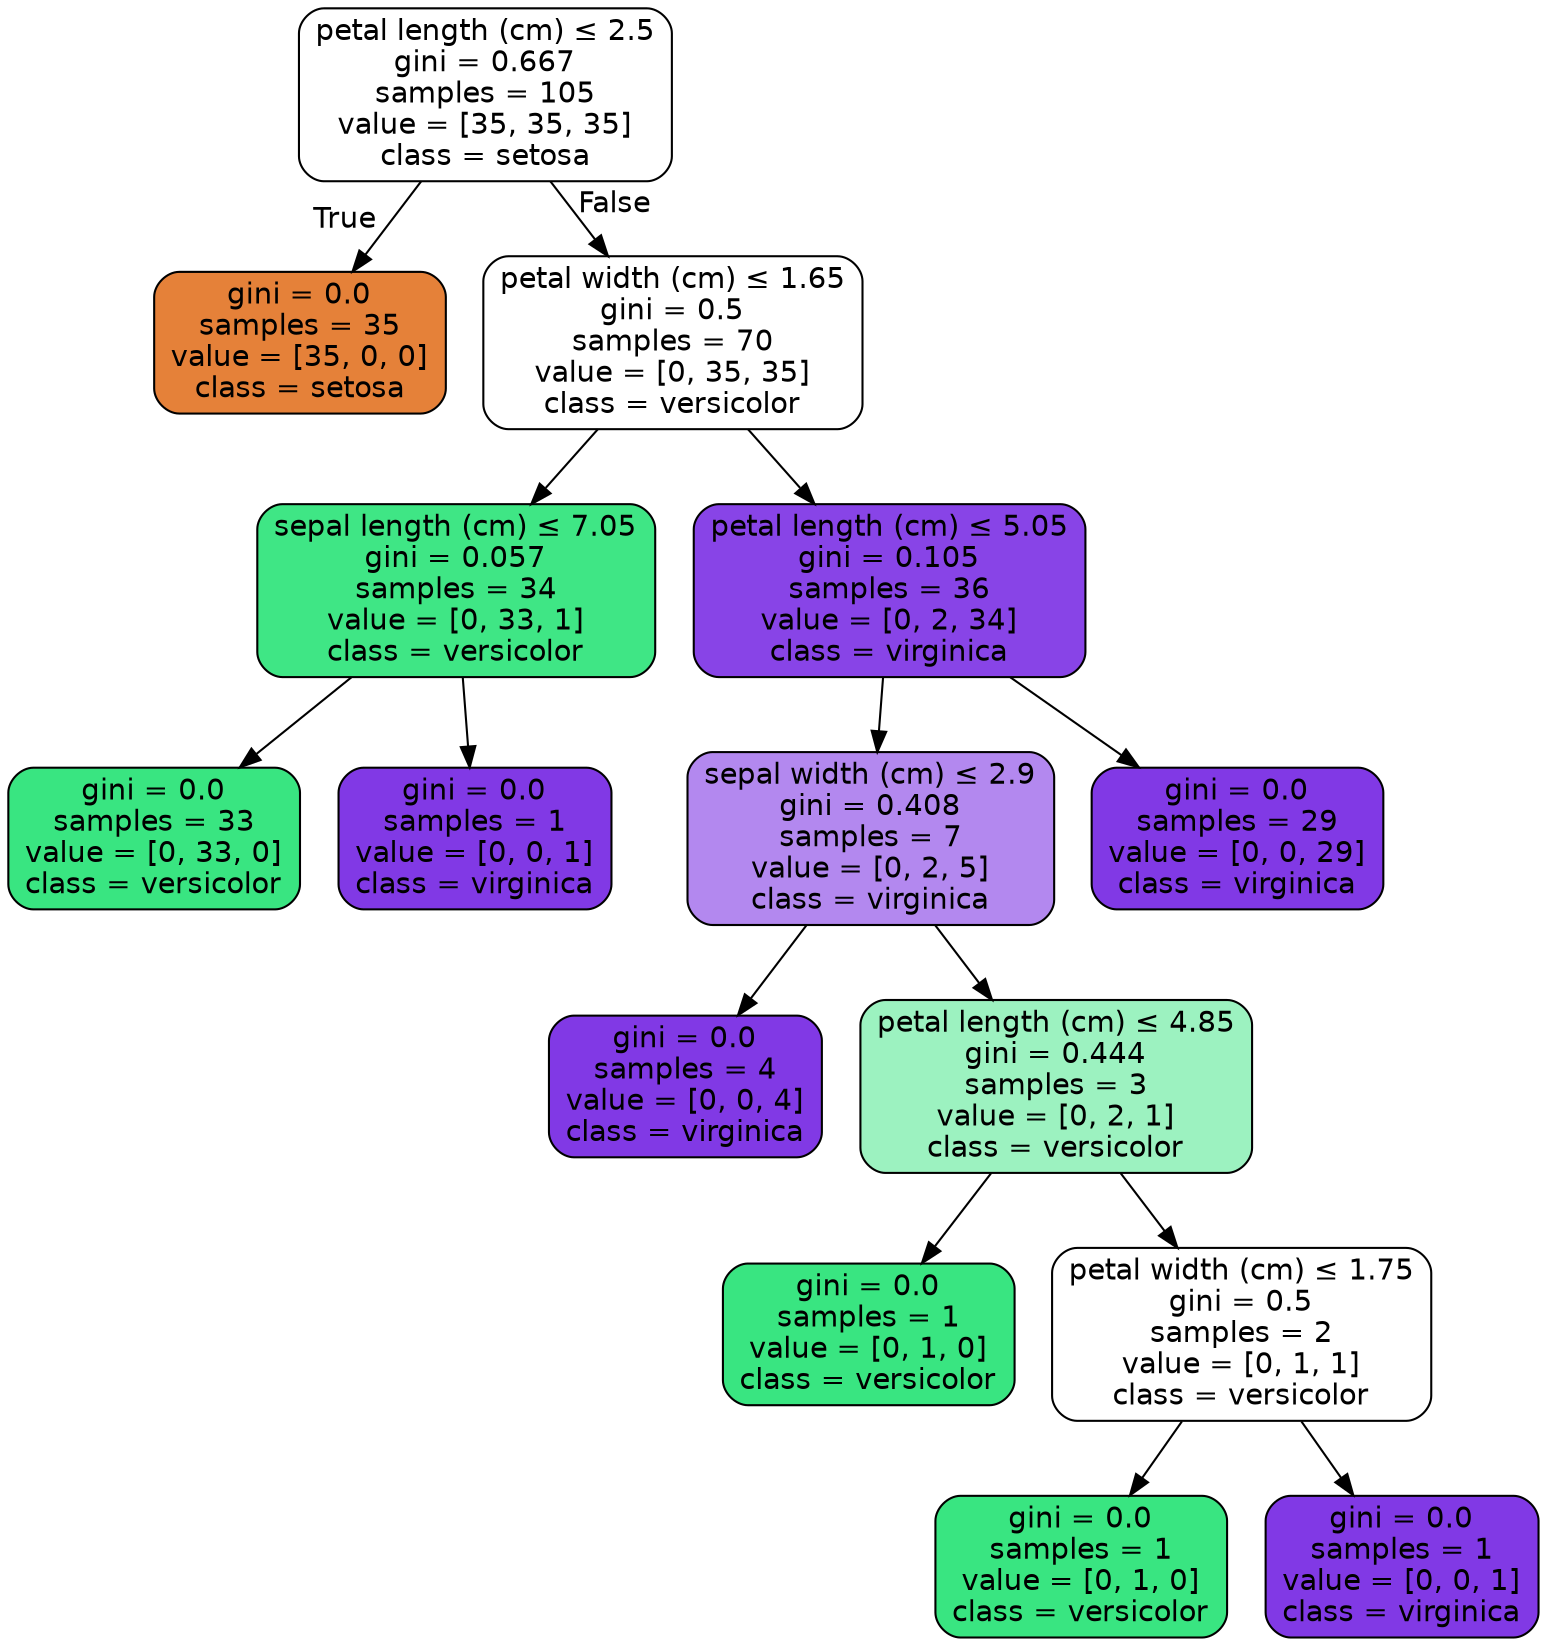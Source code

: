 digraph Tree {
node [shape=box, style="filled, rounded", color="black", fontname=helvetica] ;
edge [fontname=helvetica] ;
0 [label=<petal length (cm) &le; 2.5<br/>gini = 0.667<br/>samples = 105<br/>value = [35, 35, 35]<br/>class = setosa>, fillcolor="#e5813900"] ;
1 [label=<gini = 0.0<br/>samples = 35<br/>value = [35, 0, 0]<br/>class = setosa>, fillcolor="#e58139ff"] ;
0 -> 1 [labeldistance=2.5, labelangle=45, headlabel="True"] ;
2 [label=<petal width (cm) &le; 1.65<br/>gini = 0.5<br/>samples = 70<br/>value = [0, 35, 35]<br/>class = versicolor>, fillcolor="#39e58100"] ;
0 -> 2 [labeldistance=2.5, labelangle=-45, headlabel="False"] ;
3 [label=<sepal length (cm) &le; 7.05<br/>gini = 0.057<br/>samples = 34<br/>value = [0, 33, 1]<br/>class = versicolor>, fillcolor="#39e581f7"] ;
2 -> 3 ;
4 [label=<gini = 0.0<br/>samples = 33<br/>value = [0, 33, 0]<br/>class = versicolor>, fillcolor="#39e581ff"] ;
3 -> 4 ;
5 [label=<gini = 0.0<br/>samples = 1<br/>value = [0, 0, 1]<br/>class = virginica>, fillcolor="#8139e5ff"] ;
3 -> 5 ;
6 [label=<petal length (cm) &le; 5.05<br/>gini = 0.105<br/>samples = 36<br/>value = [0, 2, 34]<br/>class = virginica>, fillcolor="#8139e5f0"] ;
2 -> 6 ;
7 [label=<sepal width (cm) &le; 2.9<br/>gini = 0.408<br/>samples = 7<br/>value = [0, 2, 5]<br/>class = virginica>, fillcolor="#8139e599"] ;
6 -> 7 ;
8 [label=<gini = 0.0<br/>samples = 4<br/>value = [0, 0, 4]<br/>class = virginica>, fillcolor="#8139e5ff"] ;
7 -> 8 ;
9 [label=<petal length (cm) &le; 4.85<br/>gini = 0.444<br/>samples = 3<br/>value = [0, 2, 1]<br/>class = versicolor>, fillcolor="#39e5817f"] ;
7 -> 9 ;
10 [label=<gini = 0.0<br/>samples = 1<br/>value = [0, 1, 0]<br/>class = versicolor>, fillcolor="#39e581ff"] ;
9 -> 10 ;
11 [label=<petal width (cm) &le; 1.75<br/>gini = 0.5<br/>samples = 2<br/>value = [0, 1, 1]<br/>class = versicolor>, fillcolor="#39e58100"] ;
9 -> 11 ;
12 [label=<gini = 0.0<br/>samples = 1<br/>value = [0, 1, 0]<br/>class = versicolor>, fillcolor="#39e581ff"] ;
11 -> 12 ;
13 [label=<gini = 0.0<br/>samples = 1<br/>value = [0, 0, 1]<br/>class = virginica>, fillcolor="#8139e5ff"] ;
11 -> 13 ;
14 [label=<gini = 0.0<br/>samples = 29<br/>value = [0, 0, 29]<br/>class = virginica>, fillcolor="#8139e5ff"] ;
6 -> 14 ;
}
